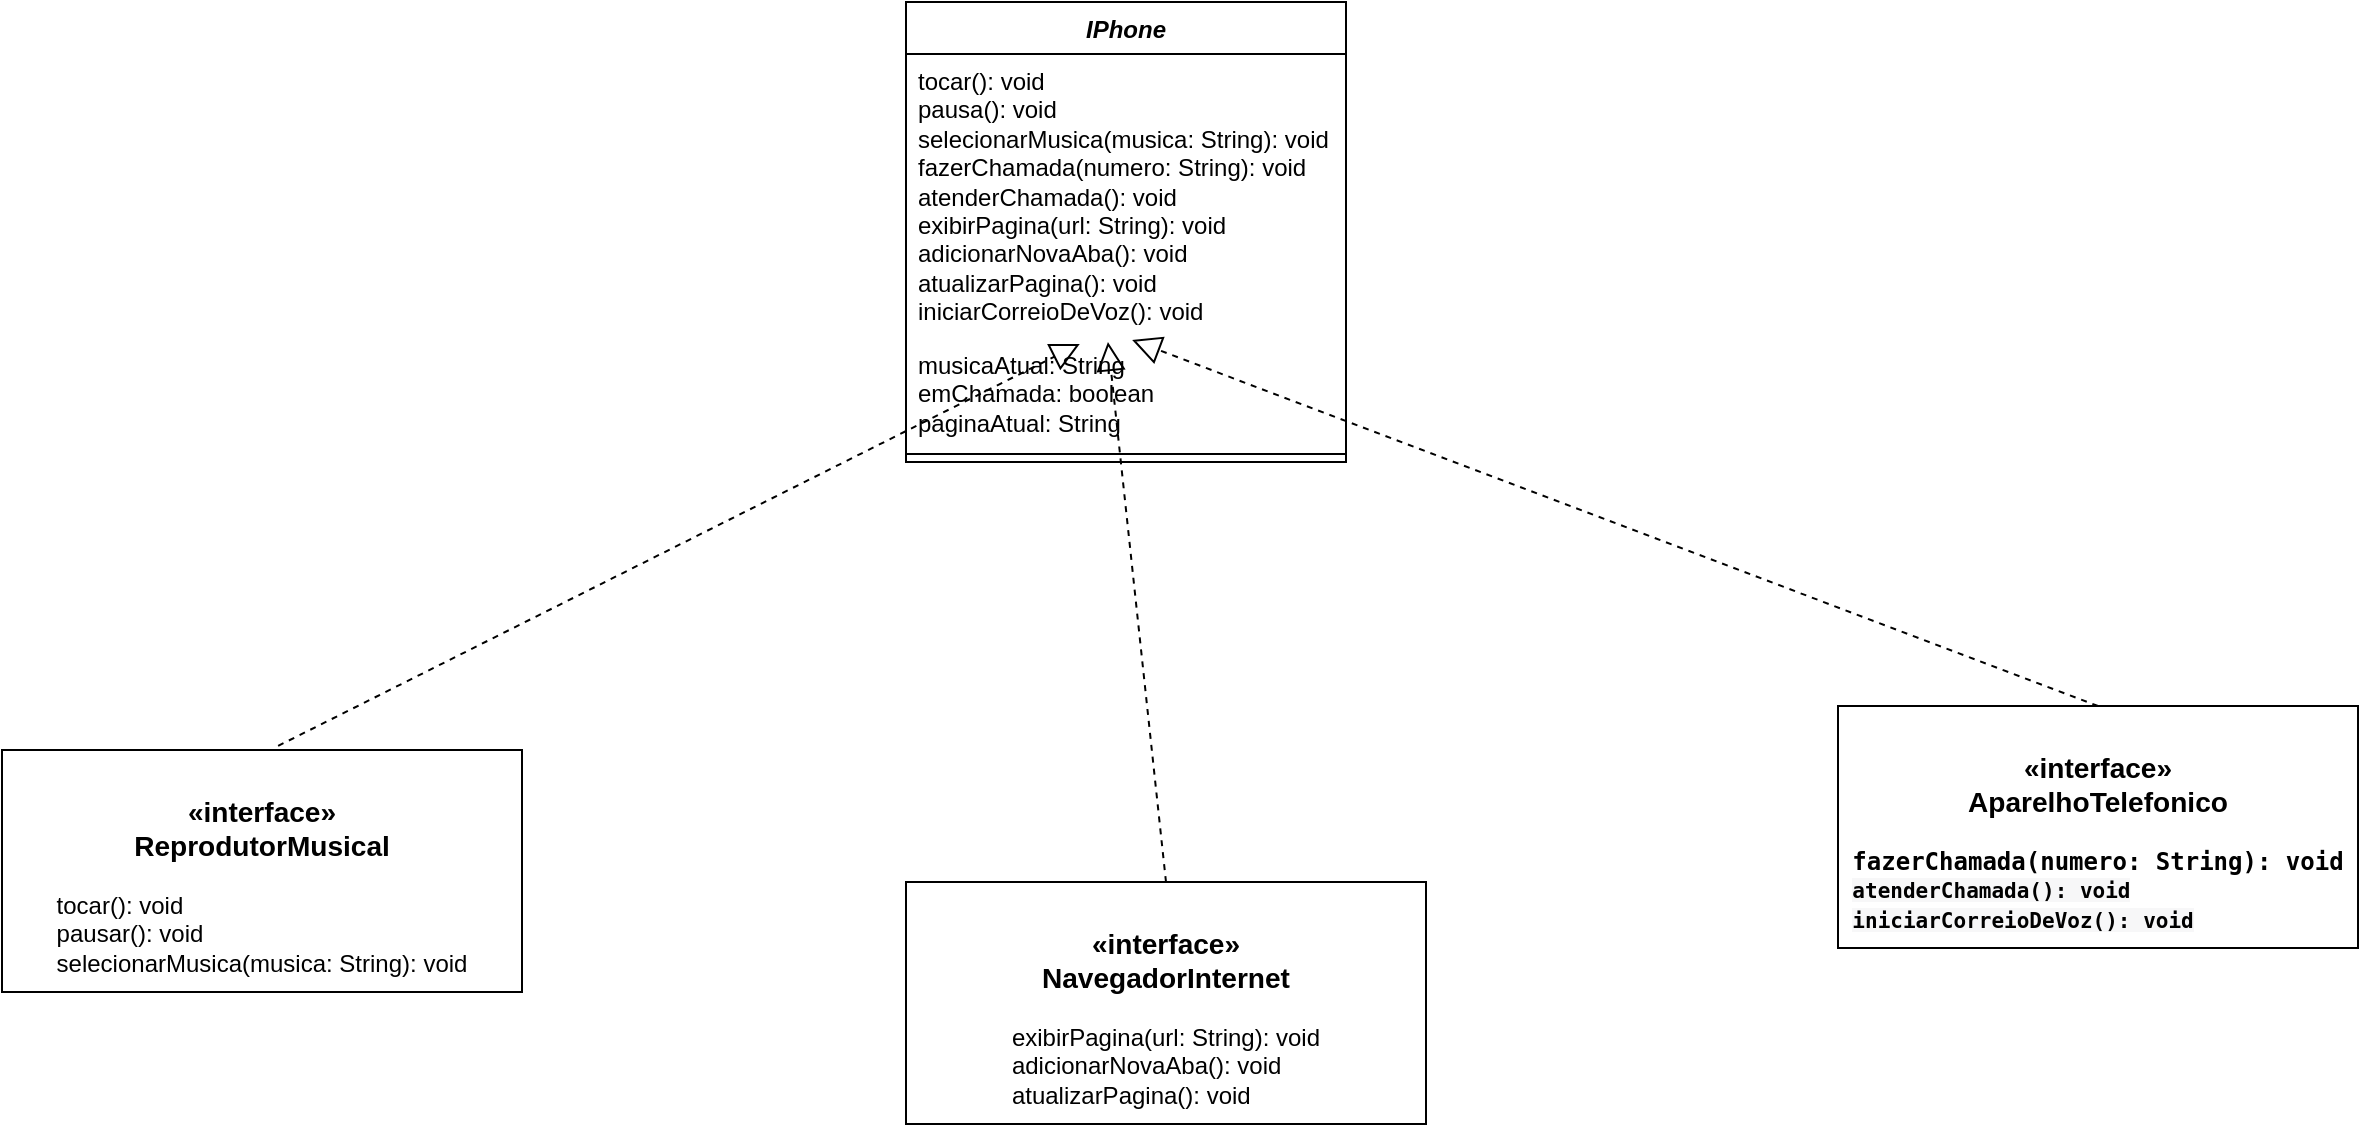 <mxfile version="21.7.4" type="device">
  <diagram id="C5RBs43oDa-KdzZeNtuy" name="Page-1">
    <mxGraphModel dx="4633" dy="2540" grid="1" gridSize="11" guides="1" tooltips="1" connect="1" arrows="1" fold="1" page="1" pageScale="1" pageWidth="827" pageHeight="1169" math="0" shadow="0">
      <root>
        <mxCell id="WIyWlLk6GJQsqaUBKTNV-0" />
        <mxCell id="WIyWlLk6GJQsqaUBKTNV-1" parent="WIyWlLk6GJQsqaUBKTNV-0" />
        <mxCell id="YMOXkOPW1yycuf3kAlPt-8" value="&lt;i&gt;IPhone&lt;/i&gt;" style="swimlane;fontStyle=1;align=center;verticalAlign=top;childLayout=stackLayout;horizontal=1;startSize=26;horizontalStack=0;resizeParent=1;resizeParentMax=0;resizeLast=0;collapsible=1;marginBottom=0;whiteSpace=wrap;html=1;" vertex="1" parent="WIyWlLk6GJQsqaUBKTNV-1">
          <mxGeometry x="-92" y="-1089" width="220" height="230" as="geometry" />
        </mxCell>
        <mxCell id="YMOXkOPW1yycuf3kAlPt-11" value="tocar(): void&lt;br style=&quot;border-color: var(--border-color); padding: 0px; margin: 0px;&quot;&gt;pausa(): void&lt;br style=&quot;border-color: var(--border-color); padding: 0px; margin: 0px;&quot;&gt;selecionarMusica(musica: String): void&lt;div style=&quot;border-color: var(--border-color); padding: 0px; margin: 0px;&quot;&gt;fazerChamada(numero: String): void&lt;br&gt;&lt;/div&gt;&lt;div style=&quot;border-color: var(--border-color); padding: 0px; margin: 0px;&quot;&gt;atenderChamada(): void&lt;br style=&quot;border-color: var(--border-color); padding: 0px; margin: 0px;&quot;&gt;&lt;/div&gt;&lt;div style=&quot;border-color: var(--border-color); padding: 0px; margin: 0px;&quot;&gt;exibirPagina(url: String): void&lt;br&gt;&lt;/div&gt;&lt;div style=&quot;border-color: var(--border-color); padding: 0px; margin: 0px;&quot;&gt;adicionarNovaAba(): void&lt;br&gt;&lt;/div&gt;&lt;div style=&quot;border-color: var(--border-color); padding: 0px; margin: 0px;&quot;&gt;atualizarPagina(): void&lt;br&gt;&lt;/div&gt;&lt;div style=&quot;border-color: var(--border-color); padding: 0px; margin: 0px;&quot;&gt;iniciarCorreioDeVoz(): void&lt;/div&gt;&lt;div style=&quot;border-color: var(--border-color); padding: 0px; margin: 0px;&quot;&gt;&lt;br&gt;&lt;/div&gt;&lt;div style=&quot;border-color: var(--border-color); padding: 0px; margin: 0px;&quot;&gt;&lt;br&gt;&lt;/div&gt;" style="text;strokeColor=none;fillColor=none;align=left;verticalAlign=top;spacingLeft=4;spacingRight=4;overflow=hidden;rotatable=0;points=[[0,0.5],[1,0.5]];portConstraint=eastwest;whiteSpace=wrap;html=1;" vertex="1" parent="YMOXkOPW1yycuf3kAlPt-8">
          <mxGeometry y="26" width="220" height="142" as="geometry" />
        </mxCell>
        <mxCell id="YMOXkOPW1yycuf3kAlPt-9" value="musicaAtual: String&lt;br&gt;emChamada: boolean&lt;br&gt;paginaAtual: String" style="text;strokeColor=none;fillColor=none;align=left;verticalAlign=top;spacingLeft=4;spacingRight=4;overflow=hidden;rotatable=0;points=[[0,0.5],[1,0.5]];portConstraint=eastwest;whiteSpace=wrap;html=1;" vertex="1" parent="YMOXkOPW1yycuf3kAlPt-8">
          <mxGeometry y="168" width="220" height="54" as="geometry" />
        </mxCell>
        <mxCell id="YMOXkOPW1yycuf3kAlPt-10" value="" style="line;strokeWidth=1;fillColor=none;align=left;verticalAlign=middle;spacingTop=-1;spacingLeft=3;spacingRight=3;rotatable=0;labelPosition=right;points=[];portConstraint=eastwest;strokeColor=inherit;" vertex="1" parent="YMOXkOPW1yycuf3kAlPt-8">
          <mxGeometry y="222" width="220" height="8" as="geometry" />
        </mxCell>
        <mxCell id="YMOXkOPW1yycuf3kAlPt-13" value="&lt;h3&gt;«interface»&lt;br&gt;AparelhoTelefonico&lt;/h3&gt;&lt;div style=&quot;text-align: left;&quot;&gt;&lt;font face=&quot;Söhne Mono, Monaco, Andale Mono, Ubuntu Mono, monospace&quot;&gt;&lt;b&gt;fazerChamada(numero: String): void&lt;/b&gt;&lt;/font&gt;&lt;/div&gt;&lt;div style=&quot;text-align: left;&quot;&gt;&lt;font face=&quot;Söhne Mono, Monaco, Andale Mono, Ubuntu Mono, monospace&quot;&gt;&lt;span style=&quot;font-size: 10.5px; background-color: rgb(247, 247, 248);&quot;&gt;&lt;b&gt;atenderChamada(): void&lt;/b&gt;&lt;/span&gt;&lt;/font&gt;&lt;/div&gt;&lt;div style=&quot;text-align: left;&quot;&gt;&lt;font face=&quot;Söhne Mono, Monaco, Andale Mono, Ubuntu Mono, monospace&quot;&gt;&lt;span style=&quot;font-size: 10.5px; background-color: rgb(247, 247, 248);&quot;&gt;&lt;b&gt;iniciarCorreioDeVoz(): void&lt;/b&gt;&lt;/span&gt;&lt;/font&gt;&lt;/div&gt;" style="html=1;whiteSpace=wrap;" vertex="1" parent="WIyWlLk6GJQsqaUBKTNV-1">
          <mxGeometry x="374" y="-737" width="260" height="121" as="geometry" />
        </mxCell>
        <mxCell id="YMOXkOPW1yycuf3kAlPt-15" value="&lt;h3&gt;«interface»&lt;br&gt;ReprodutorMusical&lt;/h3&gt;&lt;div style=&quot;text-align: left;&quot;&gt;&lt;div&gt;tocar(): void&lt;/div&gt;&lt;div&gt;pausar(): void&lt;/div&gt;&lt;div&gt;selecionarMusica(musica: String): void&lt;/div&gt;&lt;/div&gt;" style="html=1;whiteSpace=wrap;" vertex="1" parent="WIyWlLk6GJQsqaUBKTNV-1">
          <mxGeometry x="-544" y="-715" width="260" height="121" as="geometry" />
        </mxCell>
        <mxCell id="YMOXkOPW1yycuf3kAlPt-16" value="&lt;h3&gt;«interface»&lt;br&gt;NavegadorInternet&lt;/h3&gt;&lt;div style=&quot;text-align: left;&quot;&gt;&lt;div&gt;exibirPagina(url: String): void&lt;/div&gt;&lt;div&gt;adicionarNovaAba(): void&lt;/div&gt;&lt;div&gt;atualizarPagina(): void&lt;/div&gt;&lt;/div&gt;" style="html=1;whiteSpace=wrap;" vertex="1" parent="WIyWlLk6GJQsqaUBKTNV-1">
          <mxGeometry x="-92" y="-649" width="260" height="121" as="geometry" />
        </mxCell>
        <mxCell id="YMOXkOPW1yycuf3kAlPt-27" value="" style="endArrow=block;dashed=1;endFill=0;endSize=12;html=1;rounded=0;exitX=0.531;exitY=-0.017;exitDx=0;exitDy=0;entryX=0.395;entryY=1.021;entryDx=0;entryDy=0;entryPerimeter=0;exitPerimeter=0;" edge="1" parent="WIyWlLk6GJQsqaUBKTNV-1" source="YMOXkOPW1yycuf3kAlPt-15" target="YMOXkOPW1yycuf3kAlPt-11">
          <mxGeometry width="160" relative="1" as="geometry">
            <mxPoint x="42" y="-297" as="sourcePoint" />
            <mxPoint x="33" y="-429" as="targetPoint" />
            <Array as="points" />
          </mxGeometry>
        </mxCell>
        <mxCell id="YMOXkOPW1yycuf3kAlPt-33" value="" style="endArrow=block;dashed=1;endFill=0;endSize=12;html=1;rounded=0;exitX=0.5;exitY=0;exitDx=0;exitDy=0;entryX=0.459;entryY=1.014;entryDx=0;entryDy=0;entryPerimeter=0;" edge="1" parent="WIyWlLk6GJQsqaUBKTNV-1" source="YMOXkOPW1yycuf3kAlPt-16" target="YMOXkOPW1yycuf3kAlPt-11">
          <mxGeometry width="160" relative="1" as="geometry">
            <mxPoint x="-236" y="-706" as="sourcePoint" />
            <mxPoint x="-12" y="-966" as="targetPoint" />
            <Array as="points" />
          </mxGeometry>
        </mxCell>
        <mxCell id="YMOXkOPW1yycuf3kAlPt-34" value="" style="endArrow=block;dashed=1;endFill=0;endSize=12;html=1;rounded=0;exitX=0.5;exitY=0;exitDx=0;exitDy=0;entryX=0.514;entryY=1.007;entryDx=0;entryDy=0;entryPerimeter=0;" edge="1" parent="WIyWlLk6GJQsqaUBKTNV-1" source="YMOXkOPW1yycuf3kAlPt-13" target="YMOXkOPW1yycuf3kAlPt-11">
          <mxGeometry width="160" relative="1" as="geometry">
            <mxPoint x="11" y="-704" as="sourcePoint" />
            <mxPoint x="2" y="-967" as="targetPoint" />
            <Array as="points" />
          </mxGeometry>
        </mxCell>
      </root>
    </mxGraphModel>
  </diagram>
</mxfile>
